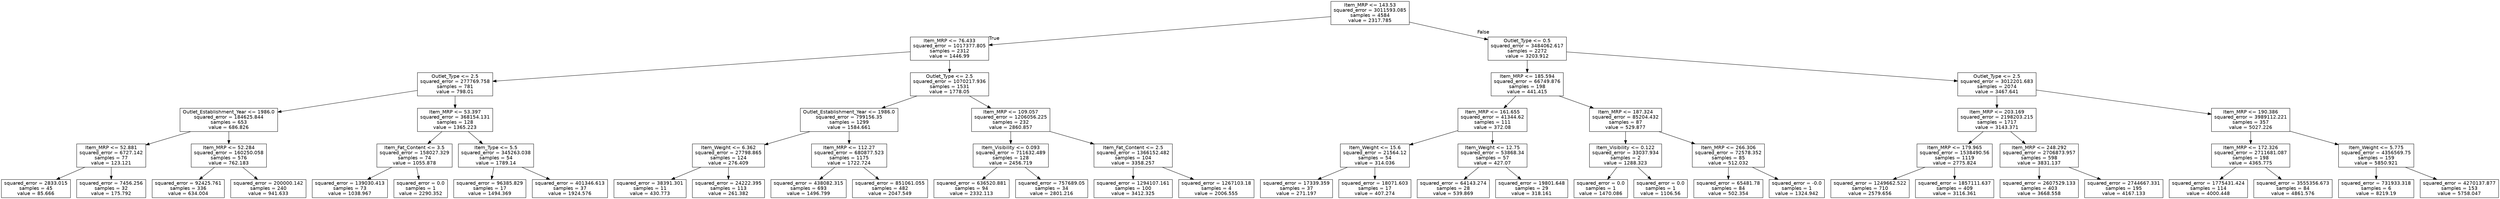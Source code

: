 digraph Tree {
node [shape=box, fontname="helvetica"] ;
edge [fontname="helvetica"] ;
0 [label="Item_MRP <= 143.53\nsquared_error = 3011593.085\nsamples = 4584\nvalue = 2317.785"] ;
1 [label="Item_MRP <= 76.433\nsquared_error = 1017377.805\nsamples = 2312\nvalue = 1446.99"] ;
0 -> 1 [labeldistance=2.5, labelangle=45, headlabel="True"] ;
2 [label="Outlet_Type <= 2.5\nsquared_error = 277769.758\nsamples = 781\nvalue = 798.01"] ;
1 -> 2 ;
3 [label="Outlet_Establishment_Year <= 1986.0\nsquared_error = 184625.844\nsamples = 653\nvalue = 686.826"] ;
2 -> 3 ;
4 [label="Item_MRP <= 52.881\nsquared_error = 6727.142\nsamples = 77\nvalue = 123.121"] ;
3 -> 4 ;
5 [label="squared_error = 2833.015\nsamples = 45\nvalue = 85.666"] ;
4 -> 5 ;
6 [label="squared_error = 7456.256\nsamples = 32\nvalue = 175.792"] ;
4 -> 6 ;
7 [label="Item_MRP <= 52.284\nsquared_error = 160250.058\nsamples = 576\nvalue = 762.183"] ;
3 -> 7 ;
8 [label="squared_error = 92425.761\nsamples = 336\nvalue = 634.004"] ;
7 -> 8 ;
9 [label="squared_error = 200000.142\nsamples = 240\nvalue = 941.633"] ;
7 -> 9 ;
10 [label="Item_MRP <= 53.397\nsquared_error = 368154.131\nsamples = 128\nvalue = 1365.223"] ;
2 -> 10 ;
11 [label="Item_Fat_Content <= 3.5\nsquared_error = 158027.329\nsamples = 74\nvalue = 1055.878"] ;
10 -> 11 ;
12 [label="squared_error = 139030.413\nsamples = 73\nvalue = 1038.967"] ;
11 -> 12 ;
13 [label="squared_error = 0.0\nsamples = 1\nvalue = 2290.352"] ;
11 -> 13 ;
14 [label="Item_Type <= 5.5\nsquared_error = 345263.038\nsamples = 54\nvalue = 1789.14"] ;
10 -> 14 ;
15 [label="squared_error = 96385.829\nsamples = 17\nvalue = 1494.369"] ;
14 -> 15 ;
16 [label="squared_error = 401346.613\nsamples = 37\nvalue = 1924.576"] ;
14 -> 16 ;
17 [label="Outlet_Type <= 2.5\nsquared_error = 1070217.936\nsamples = 1531\nvalue = 1778.05"] ;
1 -> 17 ;
18 [label="Outlet_Establishment_Year <= 1986.0\nsquared_error = 799156.35\nsamples = 1299\nvalue = 1584.661"] ;
17 -> 18 ;
19 [label="Item_Weight <= 6.362\nsquared_error = 27798.865\nsamples = 124\nvalue = 276.409"] ;
18 -> 19 ;
20 [label="squared_error = 38391.301\nsamples = 11\nvalue = 430.773"] ;
19 -> 20 ;
21 [label="squared_error = 24222.395\nsamples = 113\nvalue = 261.382"] ;
19 -> 21 ;
22 [label="Item_MRP <= 112.27\nsquared_error = 680877.523\nsamples = 1175\nvalue = 1722.724"] ;
18 -> 22 ;
23 [label="squared_error = 438082.315\nsamples = 693\nvalue = 1496.799"] ;
22 -> 23 ;
24 [label="squared_error = 851061.055\nsamples = 482\nvalue = 2047.549"] ;
22 -> 24 ;
25 [label="Item_MRP <= 109.057\nsquared_error = 1206056.225\nsamples = 232\nvalue = 2860.857"] ;
17 -> 25 ;
26 [label="Item_Visibility <= 0.093\nsquared_error = 711632.489\nsamples = 128\nvalue = 2456.719"] ;
25 -> 26 ;
27 [label="squared_error = 636520.881\nsamples = 94\nvalue = 2332.113"] ;
26 -> 27 ;
28 [label="squared_error = 757689.05\nsamples = 34\nvalue = 2801.216"] ;
26 -> 28 ;
29 [label="Item_Fat_Content <= 2.5\nsquared_error = 1366152.482\nsamples = 104\nvalue = 3358.257"] ;
25 -> 29 ;
30 [label="squared_error = 1294107.161\nsamples = 100\nvalue = 3412.325"] ;
29 -> 30 ;
31 [label="squared_error = 1267103.18\nsamples = 4\nvalue = 2006.555"] ;
29 -> 31 ;
32 [label="Outlet_Type <= 0.5\nsquared_error = 3484062.617\nsamples = 2272\nvalue = 3203.912"] ;
0 -> 32 [labeldistance=2.5, labelangle=-45, headlabel="False"] ;
33 [label="Item_MRP <= 185.594\nsquared_error = 66749.876\nsamples = 198\nvalue = 441.415"] ;
32 -> 33 ;
34 [label="Item_MRP <= 161.655\nsquared_error = 41344.62\nsamples = 111\nvalue = 372.08"] ;
33 -> 34 ;
35 [label="Item_Weight <= 15.6\nsquared_error = 21564.12\nsamples = 54\nvalue = 314.036"] ;
34 -> 35 ;
36 [label="squared_error = 17339.359\nsamples = 37\nvalue = 271.197"] ;
35 -> 36 ;
37 [label="squared_error = 18071.603\nsamples = 17\nvalue = 407.274"] ;
35 -> 37 ;
38 [label="Item_Weight <= 12.75\nsquared_error = 53868.34\nsamples = 57\nvalue = 427.07"] ;
34 -> 38 ;
39 [label="squared_error = 64143.274\nsamples = 28\nvalue = 539.869"] ;
38 -> 39 ;
40 [label="squared_error = 19801.648\nsamples = 29\nvalue = 318.161"] ;
38 -> 40 ;
41 [label="Item_MRP <= 187.324\nsquared_error = 85204.432\nsamples = 87\nvalue = 529.877"] ;
33 -> 41 ;
42 [label="Item_Visibility <= 0.122\nsquared_error = 33037.934\nsamples = 2\nvalue = 1288.323"] ;
41 -> 42 ;
43 [label="squared_error = 0.0\nsamples = 1\nvalue = 1470.086"] ;
42 -> 43 ;
44 [label="squared_error = 0.0\nsamples = 1\nvalue = 1106.56"] ;
42 -> 44 ;
45 [label="Item_MRP <= 266.306\nsquared_error = 72578.352\nsamples = 85\nvalue = 512.032"] ;
41 -> 45 ;
46 [label="squared_error = 65481.78\nsamples = 84\nvalue = 502.354"] ;
45 -> 46 ;
47 [label="squared_error = -0.0\nsamples = 1\nvalue = 1324.942"] ;
45 -> 47 ;
48 [label="Outlet_Type <= 2.5\nsquared_error = 3012201.683\nsamples = 2074\nvalue = 3467.641"] ;
32 -> 48 ;
49 [label="Item_MRP <= 203.169\nsquared_error = 2198203.215\nsamples = 1717\nvalue = 3143.371"] ;
48 -> 49 ;
50 [label="Item_MRP <= 179.965\nsquared_error = 1538490.56\nsamples = 1119\nvalue = 2775.824"] ;
49 -> 50 ;
51 [label="squared_error = 1249662.522\nsamples = 710\nvalue = 2579.656"] ;
50 -> 51 ;
52 [label="squared_error = 1857111.637\nsamples = 409\nvalue = 3116.361"] ;
50 -> 52 ;
53 [label="Item_MRP <= 248.292\nsquared_error = 2706873.957\nsamples = 598\nvalue = 3831.137"] ;
49 -> 53 ;
54 [label="squared_error = 2607529.133\nsamples = 403\nvalue = 3668.558"] ;
53 -> 54 ;
55 [label="squared_error = 2744667.331\nsamples = 195\nvalue = 4167.133"] ;
53 -> 55 ;
56 [label="Item_MRP <= 190.386\nsquared_error = 3989112.221\nsamples = 357\nvalue = 5027.226"] ;
48 -> 56 ;
57 [label="Item_MRP <= 172.326\nsquared_error = 2711681.087\nsamples = 198\nvalue = 4365.775"] ;
56 -> 57 ;
58 [label="squared_error = 1775431.424\nsamples = 114\nvalue = 4000.448"] ;
57 -> 58 ;
59 [label="squared_error = 3555356.673\nsamples = 84\nvalue = 4861.576"] ;
57 -> 59 ;
60 [label="Item_Weight <= 5.775\nsquared_error = 4356569.75\nsamples = 159\nvalue = 5850.921"] ;
56 -> 60 ;
61 [label="squared_error = 731933.318\nsamples = 6\nvalue = 8219.19"] ;
60 -> 61 ;
62 [label="squared_error = 4270137.877\nsamples = 153\nvalue = 5758.047"] ;
60 -> 62 ;
}